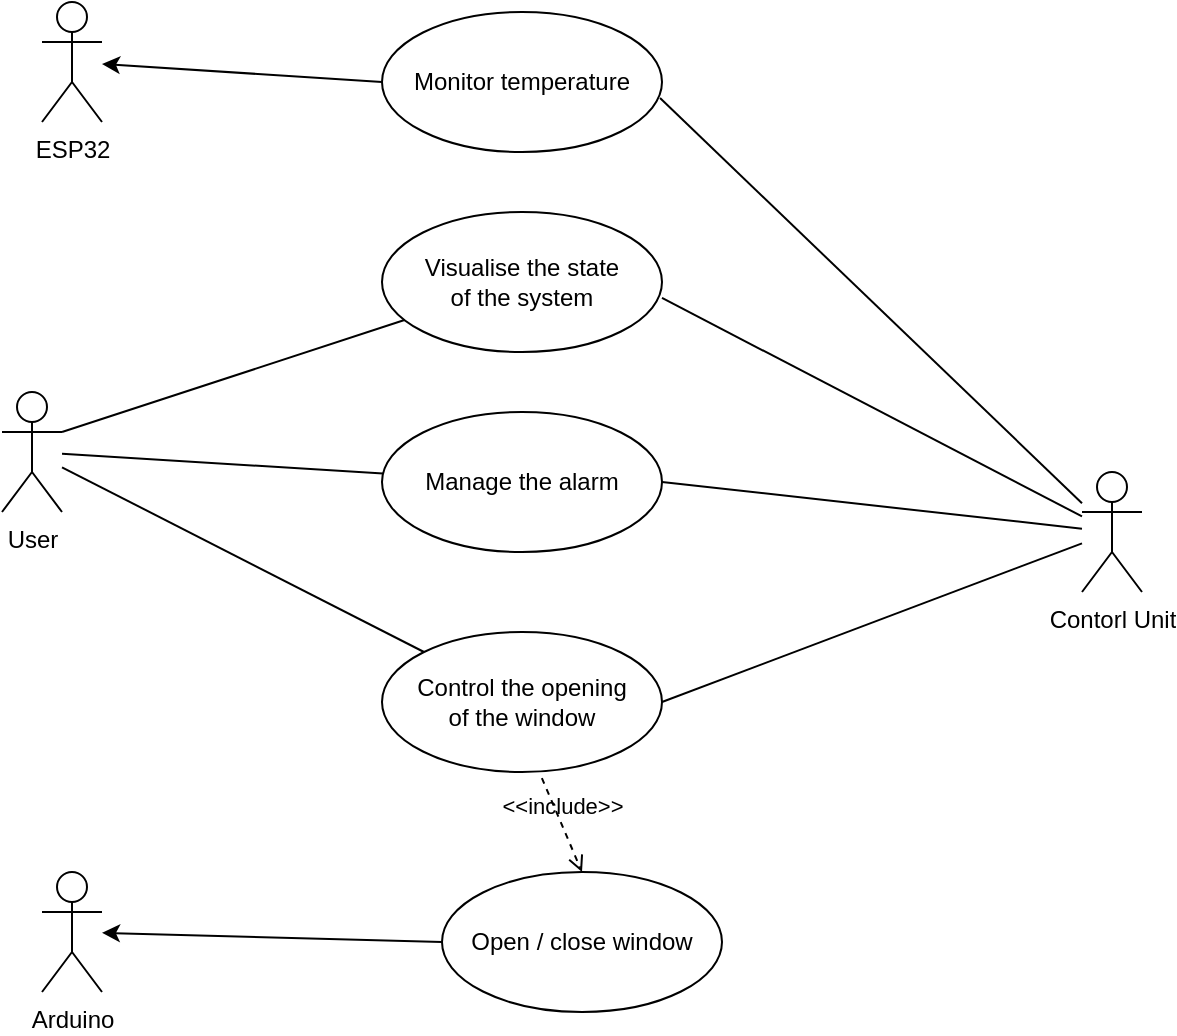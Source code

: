 <mxfile version="26.0.6">
  <diagram name="Pagina-1" id="N3M6sVkdgxn1kljQNY90">
    <mxGraphModel dx="587" dy="779" grid="1" gridSize="10" guides="1" tooltips="1" connect="1" arrows="1" fold="1" page="1" pageScale="1" pageWidth="827" pageHeight="1169" math="0" shadow="0">
      <root>
        <mxCell id="0" />
        <mxCell id="1" parent="0" />
        <mxCell id="3djrC-OBUUIsbpWyjLsT-1" value="&lt;div&gt;User&lt;/div&gt;&lt;div&gt;&lt;br&gt;&lt;/div&gt;" style="shape=umlActor;verticalLabelPosition=bottom;verticalAlign=top;html=1;outlineConnect=0;" vertex="1" parent="1">
          <mxGeometry x="30" y="230" width="30" height="60" as="geometry" />
        </mxCell>
        <mxCell id="3djrC-OBUUIsbpWyjLsT-4" value="Contorl Unit" style="shape=umlActor;verticalLabelPosition=bottom;verticalAlign=top;html=1;outlineConnect=0;" vertex="1" parent="1">
          <mxGeometry x="570" y="270" width="30" height="60" as="geometry" />
        </mxCell>
        <mxCell id="3djrC-OBUUIsbpWyjLsT-6" value="Visualise the state&lt;br&gt;&lt;div&gt;of the system&lt;/div&gt;" style="ellipse;whiteSpace=wrap;html=1;" vertex="1" parent="1">
          <mxGeometry x="220" y="140" width="140" height="70" as="geometry" />
        </mxCell>
        <mxCell id="3djrC-OBUUIsbpWyjLsT-8" value="Control the opening&lt;br&gt;of the window" style="ellipse;whiteSpace=wrap;html=1;" vertex="1" parent="1">
          <mxGeometry x="220" y="350" width="140" height="70" as="geometry" />
        </mxCell>
        <mxCell id="3djrC-OBUUIsbpWyjLsT-9" value="" style="edgeStyle=none;html=1;endArrow=none;verticalAlign=bottom;rounded=0;exitX=1;exitY=0.333;exitDx=0;exitDy=0;exitPerimeter=0;" edge="1" parent="1" source="3djrC-OBUUIsbpWyjLsT-1" target="3djrC-OBUUIsbpWyjLsT-6">
          <mxGeometry width="160" relative="1" as="geometry">
            <mxPoint x="60" y="260" as="sourcePoint" />
            <mxPoint x="220" y="260" as="targetPoint" />
          </mxGeometry>
        </mxCell>
        <mxCell id="3djrC-OBUUIsbpWyjLsT-10" value="" style="edgeStyle=none;html=1;endArrow=none;verticalAlign=bottom;rounded=0;" edge="1" parent="1" source="3djrC-OBUUIsbpWyjLsT-1" target="3djrC-OBUUIsbpWyjLsT-8">
          <mxGeometry width="160" relative="1" as="geometry">
            <mxPoint x="55" y="270" as="sourcePoint" />
            <mxPoint x="223" y="245" as="targetPoint" />
          </mxGeometry>
        </mxCell>
        <mxCell id="3djrC-OBUUIsbpWyjLsT-11" value="Manage the alarm" style="ellipse;whiteSpace=wrap;html=1;" vertex="1" parent="1">
          <mxGeometry x="220" y="240" width="140" height="70" as="geometry" />
        </mxCell>
        <mxCell id="3djrC-OBUUIsbpWyjLsT-12" value="" style="edgeStyle=none;html=1;endArrow=none;verticalAlign=bottom;rounded=0;" edge="1" parent="1" source="3djrC-OBUUIsbpWyjLsT-1" target="3djrC-OBUUIsbpWyjLsT-11">
          <mxGeometry width="160" relative="1" as="geometry">
            <mxPoint x="65" y="280" as="sourcePoint" />
            <mxPoint x="233" y="255" as="targetPoint" />
          </mxGeometry>
        </mxCell>
        <mxCell id="3djrC-OBUUIsbpWyjLsT-20" value="" style="edgeStyle=none;html=1;endArrow=none;verticalAlign=bottom;rounded=0;exitX=1;exitY=0.5;exitDx=0;exitDy=0;" edge="1" parent="1" source="3djrC-OBUUIsbpWyjLsT-11" target="3djrC-OBUUIsbpWyjLsT-4">
          <mxGeometry width="160" relative="1" as="geometry">
            <mxPoint x="230" y="390" as="sourcePoint" />
            <mxPoint x="390" y="390" as="targetPoint" />
          </mxGeometry>
        </mxCell>
        <mxCell id="3djrC-OBUUIsbpWyjLsT-21" value="" style="edgeStyle=none;html=1;endArrow=none;verticalAlign=bottom;rounded=0;exitX=1;exitY=0.5;exitDx=0;exitDy=0;" edge="1" parent="1" source="3djrC-OBUUIsbpWyjLsT-8" target="3djrC-OBUUIsbpWyjLsT-4">
          <mxGeometry width="160" relative="1" as="geometry">
            <mxPoint x="230" y="390" as="sourcePoint" />
            <mxPoint x="390" y="390" as="targetPoint" />
          </mxGeometry>
        </mxCell>
        <mxCell id="3djrC-OBUUIsbpWyjLsT-22" value="" style="edgeStyle=none;html=1;endArrow=none;verticalAlign=bottom;rounded=0;exitX=1;exitY=0.614;exitDx=0;exitDy=0;exitPerimeter=0;strokeColor=default;" edge="1" parent="1" source="3djrC-OBUUIsbpWyjLsT-6" target="3djrC-OBUUIsbpWyjLsT-4">
          <mxGeometry width="160" relative="1" as="geometry">
            <mxPoint x="230" y="390" as="sourcePoint" />
            <mxPoint x="390" y="390" as="targetPoint" />
          </mxGeometry>
        </mxCell>
        <mxCell id="3djrC-OBUUIsbpWyjLsT-23" value="&amp;lt;&amp;lt;include&amp;gt;&amp;gt;" style="edgeStyle=none;html=1;endArrow=open;verticalAlign=bottom;dashed=1;labelBackgroundColor=none;rounded=0;exitX=0.571;exitY=1.043;exitDx=0;exitDy=0;exitPerimeter=0;entryX=0.5;entryY=0;entryDx=0;entryDy=0;" edge="1" parent="1" source="3djrC-OBUUIsbpWyjLsT-8" target="3djrC-OBUUIsbpWyjLsT-24">
          <mxGeometry width="160" relative="1" as="geometry">
            <mxPoint x="280" y="460" as="sourcePoint" />
            <mxPoint x="300" y="500" as="targetPoint" />
          </mxGeometry>
        </mxCell>
        <mxCell id="3djrC-OBUUIsbpWyjLsT-24" value="Open / close window" style="ellipse;whiteSpace=wrap;html=1;" vertex="1" parent="1">
          <mxGeometry x="250" y="470" width="140" height="70" as="geometry" />
        </mxCell>
        <mxCell id="3djrC-OBUUIsbpWyjLsT-26" value="&lt;div&gt;Arduino&lt;/div&gt;" style="shape=umlActor;verticalLabelPosition=bottom;verticalAlign=top;html=1;outlineConnect=0;" vertex="1" parent="1">
          <mxGeometry x="50" y="470" width="30" height="60" as="geometry" />
        </mxCell>
        <mxCell id="3djrC-OBUUIsbpWyjLsT-27" value="ESP32" style="shape=umlActor;verticalLabelPosition=bottom;verticalAlign=top;html=1;outlineConnect=0;" vertex="1" parent="1">
          <mxGeometry x="50" y="35" width="30" height="60" as="geometry" />
        </mxCell>
        <mxCell id="3djrC-OBUUIsbpWyjLsT-30" value="" style="edgeStyle=none;html=1;endArrow=none;verticalAlign=bottom;rounded=0;entryX=0;entryY=0.5;entryDx=0;entryDy=0;endFill=0;startArrow=classic;startFill=1;" edge="1" parent="1" source="3djrC-OBUUIsbpWyjLsT-26" target="3djrC-OBUUIsbpWyjLsT-24">
          <mxGeometry width="160" relative="1" as="geometry">
            <mxPoint x="250" y="420" as="sourcePoint" />
            <mxPoint x="410" y="420" as="targetPoint" />
          </mxGeometry>
        </mxCell>
        <mxCell id="3djrC-OBUUIsbpWyjLsT-32" value="Monitor temperature" style="ellipse;whiteSpace=wrap;html=1;" vertex="1" parent="1">
          <mxGeometry x="220" y="40" width="140" height="70" as="geometry" />
        </mxCell>
        <mxCell id="3djrC-OBUUIsbpWyjLsT-33" value="" style="edgeStyle=none;html=1;endArrow=classic;verticalAlign=bottom;rounded=0;endFill=1;exitX=0;exitY=0.5;exitDx=0;exitDy=0;" edge="1" parent="1" source="3djrC-OBUUIsbpWyjLsT-32" target="3djrC-OBUUIsbpWyjLsT-27">
          <mxGeometry width="160" relative="1" as="geometry">
            <mxPoint x="400" y="55" as="sourcePoint" />
            <mxPoint x="560" y="54.5" as="targetPoint" />
          </mxGeometry>
        </mxCell>
        <mxCell id="3djrC-OBUUIsbpWyjLsT-35" value="" style="edgeStyle=none;html=1;endArrow=none;verticalAlign=bottom;rounded=0;exitX=0.993;exitY=0.614;exitDx=0;exitDy=0;exitPerimeter=0;" edge="1" parent="1" source="3djrC-OBUUIsbpWyjLsT-32" target="3djrC-OBUUIsbpWyjLsT-4">
          <mxGeometry width="160" relative="1" as="geometry">
            <mxPoint x="350" y="130" as="sourcePoint" />
            <mxPoint x="580" y="260" as="targetPoint" />
          </mxGeometry>
        </mxCell>
      </root>
    </mxGraphModel>
  </diagram>
</mxfile>
